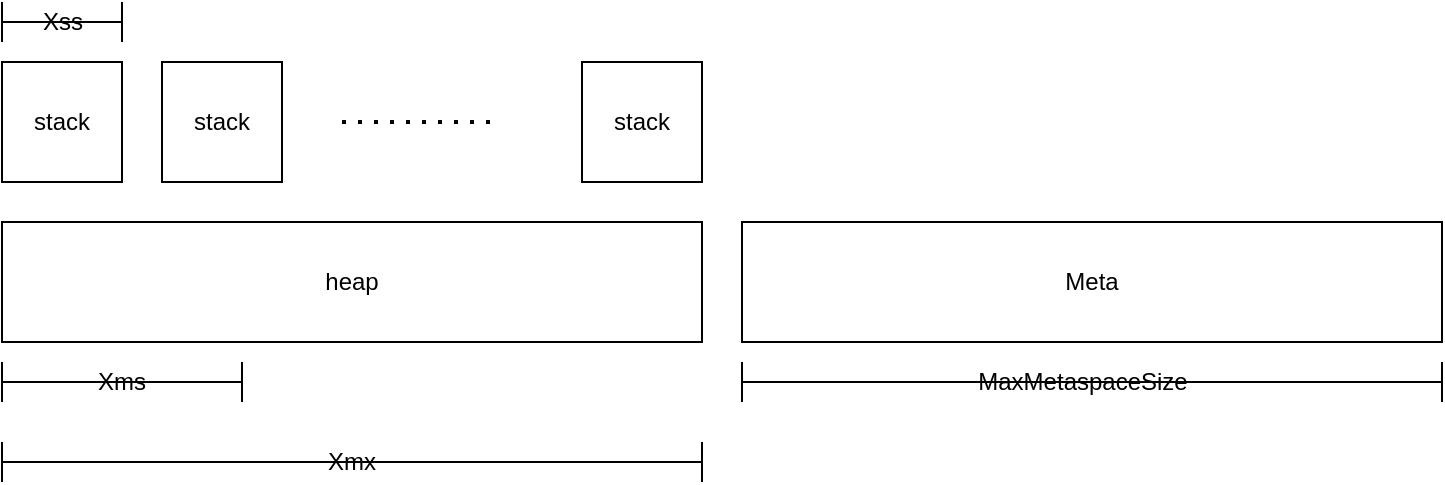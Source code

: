 <mxfile version="13.7.9" type="device"><diagram id="Igm8jfgb0M1GSsHaB6di" name="第 1 页"><mxGraphModel dx="1088" dy="880" grid="1" gridSize="10" guides="1" tooltips="1" connect="1" arrows="1" fold="1" page="1" pageScale="1" pageWidth="827" pageHeight="1169" math="0" shadow="0"><root><mxCell id="0"/><mxCell id="1" parent="0"/><mxCell id="j5NlsCn-6Uxvmfss_bQF-1" value="heap" style="rounded=0;whiteSpace=wrap;html=1;" vertex="1" parent="1"><mxGeometry x="30" y="130" width="350" height="60" as="geometry"/></mxCell><mxCell id="j5NlsCn-6Uxvmfss_bQF-4" value="Meta" style="rounded=0;whiteSpace=wrap;html=1;" vertex="1" parent="1"><mxGeometry x="400" y="130" width="350" height="60" as="geometry"/></mxCell><mxCell id="j5NlsCn-6Uxvmfss_bQF-7" value="stack" style="rounded=0;whiteSpace=wrap;html=1;" vertex="1" parent="1"><mxGeometry x="30" y="50" width="60" height="60" as="geometry"/></mxCell><mxCell id="j5NlsCn-6Uxvmfss_bQF-8" value="stack" style="rounded=0;whiteSpace=wrap;html=1;" vertex="1" parent="1"><mxGeometry x="110" y="50" width="60" height="60" as="geometry"/></mxCell><mxCell id="j5NlsCn-6Uxvmfss_bQF-9" value="" style="endArrow=none;dashed=1;html=1;dashPattern=1 3;strokeWidth=2;" edge="1" parent="1"><mxGeometry width="50" height="50" relative="1" as="geometry"><mxPoint x="200" y="80" as="sourcePoint"/><mxPoint x="280" y="80" as="targetPoint"/></mxGeometry></mxCell><mxCell id="j5NlsCn-6Uxvmfss_bQF-10" value="stack" style="rounded=0;whiteSpace=wrap;html=1;" vertex="1" parent="1"><mxGeometry x="320" y="50" width="60" height="60" as="geometry"/></mxCell><mxCell id="j5NlsCn-6Uxvmfss_bQF-11" value="Xms" style="shape=crossbar;whiteSpace=wrap;html=1;rounded=1;" vertex="1" parent="1"><mxGeometry x="30" y="200" width="120" height="20" as="geometry"/></mxCell><mxCell id="j5NlsCn-6Uxvmfss_bQF-12" value="Xmx" style="shape=crossbar;whiteSpace=wrap;html=1;rounded=1;" vertex="1" parent="1"><mxGeometry x="30" y="240" width="350" height="20" as="geometry"/></mxCell><mxCell id="j5NlsCn-6Uxvmfss_bQF-13" value="" style="shape=crossbar;whiteSpace=wrap;html=1;rounded=1;" vertex="1" parent="1"><mxGeometry x="30" y="20" width="60" height="20" as="geometry"/></mxCell><mxCell id="j5NlsCn-6Uxvmfss_bQF-14" value="Xss" style="text;html=1;align=center;verticalAlign=middle;resizable=0;points=[];autosize=1;" vertex="1" parent="1"><mxGeometry x="40" y="20" width="40" height="20" as="geometry"/></mxCell><mxCell id="j5NlsCn-6Uxvmfss_bQF-15" value="" style="shape=crossbar;whiteSpace=wrap;html=1;rounded=1;" vertex="1" parent="1"><mxGeometry x="400" y="200" width="350" height="20" as="geometry"/></mxCell><mxCell id="j5NlsCn-6Uxvmfss_bQF-16" value="MaxMetaspaceSize" style="text;html=1;align=center;verticalAlign=middle;resizable=0;points=[];autosize=1;" vertex="1" parent="1"><mxGeometry x="510" y="200" width="120" height="20" as="geometry"/></mxCell></root></mxGraphModel></diagram></mxfile>